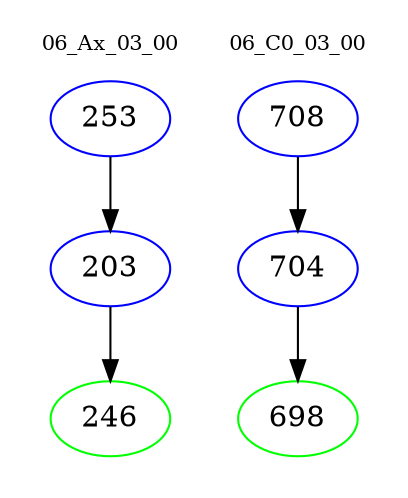 digraph{
subgraph cluster_0 {
color = white
label = "06_Ax_03_00";
fontsize=10;
T0_253 [label="253", color="blue"]
T0_253 -> T0_203 [color="black"]
T0_203 [label="203", color="blue"]
T0_203 -> T0_246 [color="black"]
T0_246 [label="246", color="green"]
}
subgraph cluster_1 {
color = white
label = "06_C0_03_00";
fontsize=10;
T1_708 [label="708", color="blue"]
T1_708 -> T1_704 [color="black"]
T1_704 [label="704", color="blue"]
T1_704 -> T1_698 [color="black"]
T1_698 [label="698", color="green"]
}
}
